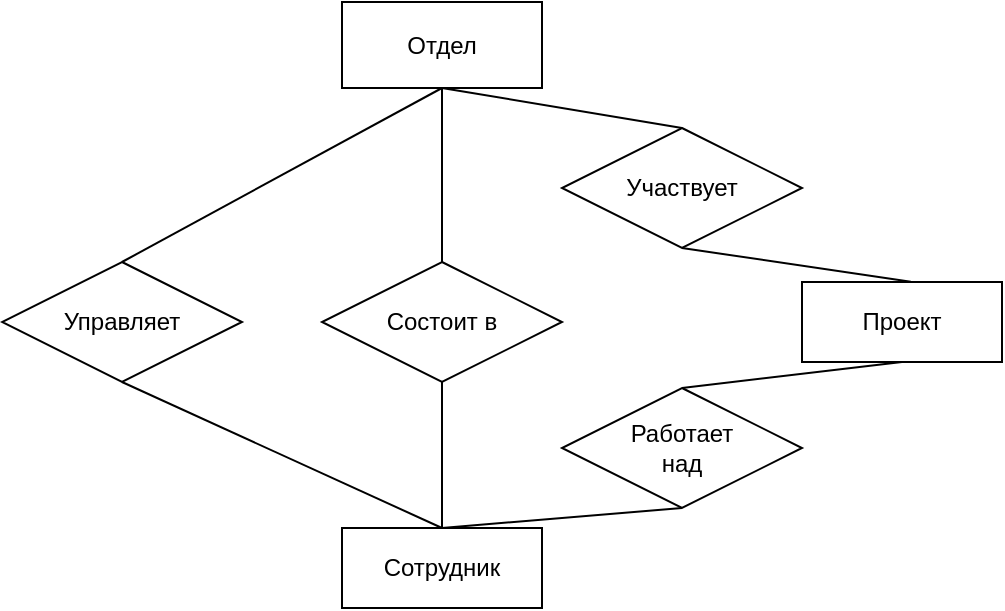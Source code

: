 <mxfile version="14.2.4" type="device"><diagram id="R2lEEEUBdFMjLlhIrx00" name="Page-1"><mxGraphModel dx="813" dy="446" grid="1" gridSize="10" guides="1" tooltips="1" connect="1" arrows="1" fold="1" page="1" pageScale="1" pageWidth="1169" pageHeight="827" math="0" shadow="0" extFonts="Permanent Marker^https://fonts.googleapis.com/css?family=Permanent+Marker"><root><mxCell id="0"/><mxCell id="1" parent="0"/><mxCell id="TyF6mIICo5NyvElbE3Uj-1" value="Отдел" style="whiteSpace=wrap;html=1;align=center;" vertex="1" parent="1"><mxGeometry x="350" y="110" width="100" height="43" as="geometry"/></mxCell><mxCell id="TyF6mIICo5NyvElbE3Uj-2" value="Сотрудник" style="whiteSpace=wrap;html=1;align=center;" vertex="1" parent="1"><mxGeometry x="350" y="373" width="100" height="40" as="geometry"/></mxCell><mxCell id="TyF6mIICo5NyvElbE3Uj-4" value="Проект" style="whiteSpace=wrap;html=1;align=center;" vertex="1" parent="1"><mxGeometry x="580" y="250" width="100" height="40" as="geometry"/></mxCell><mxCell id="TyF6mIICo5NyvElbE3Uj-5" value="Состоит в" style="shape=rhombus;perimeter=rhombusPerimeter;whiteSpace=wrap;html=1;align=center;" vertex="1" parent="1"><mxGeometry x="340" y="240" width="120" height="60" as="geometry"/></mxCell><mxCell id="TyF6mIICo5NyvElbE3Uj-6" value="&lt;div&gt;Работает &lt;br&gt;&lt;/div&gt;&lt;div&gt;над&lt;/div&gt;" style="shape=rhombus;perimeter=rhombusPerimeter;whiteSpace=wrap;html=1;align=center;" vertex="1" parent="1"><mxGeometry x="460" y="303" width="120" height="60" as="geometry"/></mxCell><mxCell id="TyF6mIICo5NyvElbE3Uj-7" value="Управляет" style="shape=rhombus;perimeter=rhombusPerimeter;whiteSpace=wrap;html=1;align=center;" vertex="1" parent="1"><mxGeometry x="180" y="240" width="120" height="60" as="geometry"/></mxCell><mxCell id="TyF6mIICo5NyvElbE3Uj-8" value="" style="endArrow=none;html=1;rounded=0;exitX=0.5;exitY=1;exitDx=0;exitDy=0;entryX=0.5;entryY=0;entryDx=0;entryDy=0;" edge="1" parent="1" source="TyF6mIICo5NyvElbE3Uj-7" target="TyF6mIICo5NyvElbE3Uj-2"><mxGeometry relative="1" as="geometry"><mxPoint x="350" y="513" as="sourcePoint"/><mxPoint x="510" y="513" as="targetPoint"/></mxGeometry></mxCell><mxCell id="TyF6mIICo5NyvElbE3Uj-9" value="" style="endArrow=none;html=1;rounded=0;exitX=0.5;exitY=1;exitDx=0;exitDy=0;" edge="1" parent="1" source="TyF6mIICo5NyvElbE3Uj-5" target="TyF6mIICo5NyvElbE3Uj-2"><mxGeometry relative="1" as="geometry"><mxPoint x="350" y="513" as="sourcePoint"/><mxPoint x="510" y="513" as="targetPoint"/></mxGeometry></mxCell><mxCell id="TyF6mIICo5NyvElbE3Uj-10" value="" style="endArrow=none;html=1;rounded=0;entryX=0.5;entryY=1;entryDx=0;entryDy=0;" edge="1" parent="1" target="TyF6mIICo5NyvElbE3Uj-6"><mxGeometry relative="1" as="geometry"><mxPoint x="400" y="373" as="sourcePoint"/><mxPoint x="510" y="513" as="targetPoint"/></mxGeometry></mxCell><mxCell id="TyF6mIICo5NyvElbE3Uj-11" value="" style="endArrow=none;html=1;rounded=0;exitX=0.5;exitY=1;exitDx=0;exitDy=0;entryX=0.5;entryY=0;entryDx=0;entryDy=0;" edge="1" parent="1" source="TyF6mIICo5NyvElbE3Uj-4" target="TyF6mIICo5NyvElbE3Uj-6"><mxGeometry relative="1" as="geometry"><mxPoint x="340" y="433" as="sourcePoint"/><mxPoint x="513" y="303" as="targetPoint"/></mxGeometry></mxCell><mxCell id="TyF6mIICo5NyvElbE3Uj-12" value="" style="endArrow=none;html=1;rounded=0;exitX=0.5;exitY=1;exitDx=0;exitDy=0;entryX=0.5;entryY=0;entryDx=0;entryDy=0;" edge="1" parent="1" source="TyF6mIICo5NyvElbE3Uj-1" target="TyF6mIICo5NyvElbE3Uj-5"><mxGeometry relative="1" as="geometry"><mxPoint x="340" y="313" as="sourcePoint"/><mxPoint x="500" y="313" as="targetPoint"/></mxGeometry></mxCell><mxCell id="TyF6mIICo5NyvElbE3Uj-13" value="" style="endArrow=none;html=1;rounded=0;exitX=0.5;exitY=0;exitDx=0;exitDy=0;entryX=0.5;entryY=1;entryDx=0;entryDy=0;" edge="1" parent="1" source="TyF6mIICo5NyvElbE3Uj-7" target="TyF6mIICo5NyvElbE3Uj-1"><mxGeometry relative="1" as="geometry"><mxPoint x="340" y="313" as="sourcePoint"/><mxPoint x="500" y="313" as="targetPoint"/></mxGeometry></mxCell><mxCell id="TyF6mIICo5NyvElbE3Uj-14" value="Участвует" style="shape=rhombus;perimeter=rhombusPerimeter;whiteSpace=wrap;html=1;align=center;" vertex="1" parent="1"><mxGeometry x="460" y="173" width="120" height="60" as="geometry"/></mxCell><mxCell id="TyF6mIICo5NyvElbE3Uj-15" value="" style="endArrow=none;html=1;rounded=0;exitX=0.5;exitY=1;exitDx=0;exitDy=0;entryX=0.5;entryY=0;entryDx=0;entryDy=0;" edge="1" parent="1" source="TyF6mIICo5NyvElbE3Uj-1" target="TyF6mIICo5NyvElbE3Uj-14"><mxGeometry relative="1" as="geometry"><mxPoint x="340" y="313" as="sourcePoint"/><mxPoint x="500" y="313" as="targetPoint"/></mxGeometry></mxCell><mxCell id="TyF6mIICo5NyvElbE3Uj-16" value="" style="endArrow=none;html=1;rounded=0;exitX=0.5;exitY=1;exitDx=0;exitDy=0;entryX=0.544;entryY=-0.004;entryDx=0;entryDy=0;entryPerimeter=0;" edge="1" parent="1" source="TyF6mIICo5NyvElbE3Uj-14" target="TyF6mIICo5NyvElbE3Uj-4"><mxGeometry relative="1" as="geometry"><mxPoint x="420" y="310" as="sourcePoint"/><mxPoint x="580" y="310" as="targetPoint"/></mxGeometry></mxCell></root></mxGraphModel></diagram></mxfile>